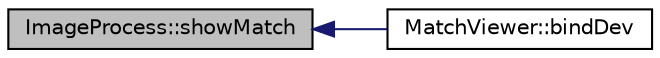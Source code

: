 digraph "ImageProcess::showMatch"
{
  edge [fontname="Helvetica",fontsize="10",labelfontname="Helvetica",labelfontsize="10"];
  node [fontname="Helvetica",fontsize="10",shape=record];
  rankdir="LR";
  Node47 [label="ImageProcess::showMatch",height=0.2,width=0.4,color="black", fillcolor="grey75", style="filled", fontcolor="black"];
  Node47 -> Node48 [dir="back",color="midnightblue",fontsize="10",style="solid"];
  Node48 [label="MatchViewer::bindDev",height=0.2,width=0.4,color="black", fillcolor="white", style="filled",URL="$class_match_viewer.html#abdabdcff52f99428a2cec3f8422a529f"];
}
